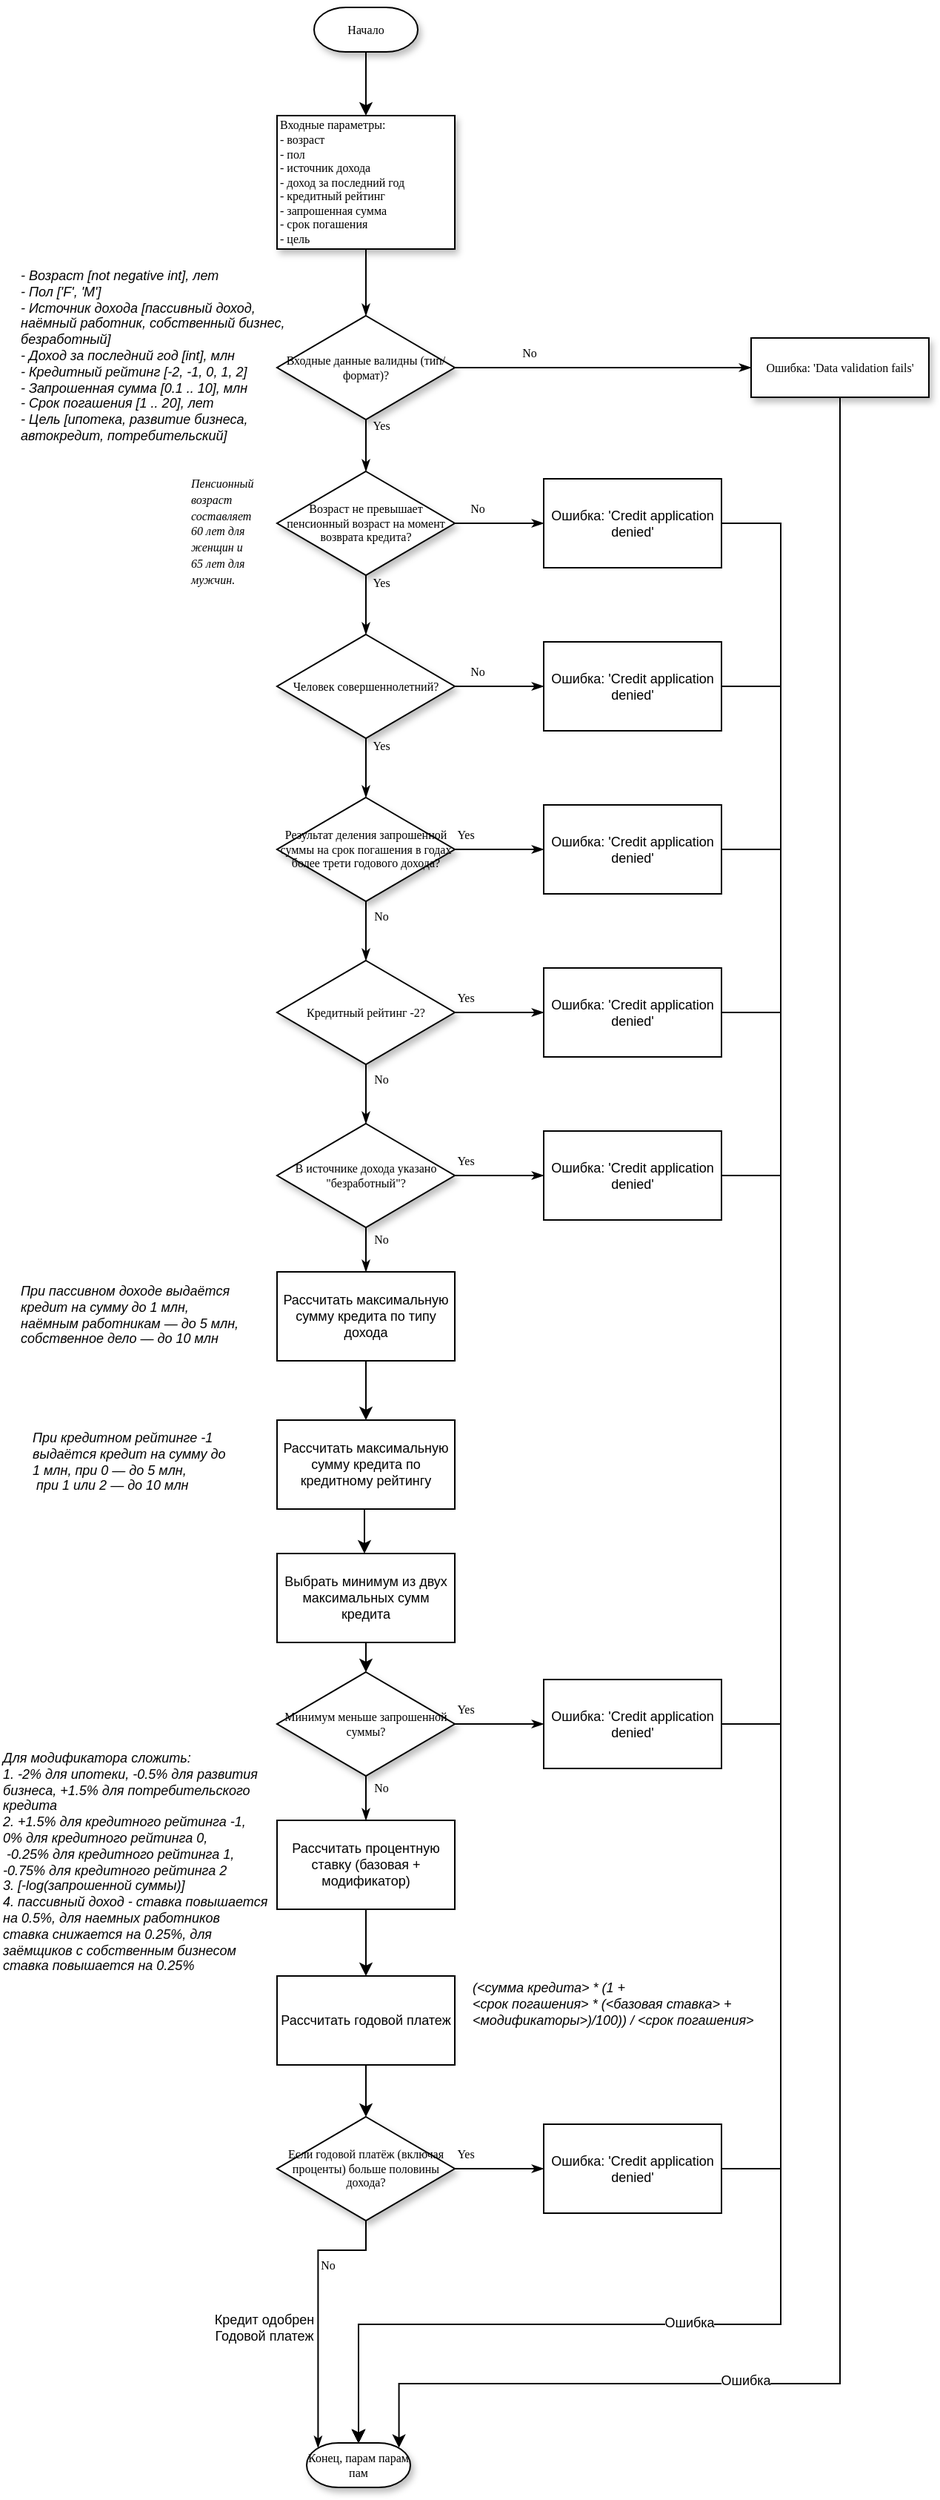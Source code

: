 <mxfile version="12.1.4" type="device" pages="1"><diagram name="Page-1" id="edf60f1a-56cd-e834-aa8a-f176f3a09ee4"><mxGraphModel dx="1554" dy="813" grid="1" gridSize="10" guides="1" tooltips="1" connect="1" arrows="1" fold="1" page="1" pageScale="1" pageWidth="1100" pageHeight="850" background="#ffffff" math="0" shadow="0"><root><mxCell id="0"/><mxCell id="1" parent="0"/><mxCell id="60e70716793133e9-32" style="edgeStyle=orthogonalEdgeStyle;rounded=0;html=1;labelBackgroundColor=none;startSize=5;endArrow=classicThin;endFill=1;endSize=5;jettySize=auto;orthogonalLoop=1;strokeColor=#000000;strokeWidth=1;fontFamily=Verdana;fontSize=8;fontColor=#000000;exitX=0.5;exitY=1;exitDx=0;exitDy=0;" parent="1" source="rxce7I6CrToURDWYk_ab-1" target="60e70716793133e9-5" edge="1"><mxGeometry relative="1" as="geometry"><mxPoint x="350" y="180" as="sourcePoint"/></mxGeometry></mxCell><mxCell id="60e70716793133e9-33" value="Yes" style="edgeStyle=orthogonalEdgeStyle;rounded=0;html=1;labelBackgroundColor=none;startSize=5;endArrow=classicThin;endFill=1;endSize=5;jettySize=auto;orthogonalLoop=1;strokeColor=#000000;strokeWidth=1;fontFamily=Verdana;fontSize=8;fontColor=#000000;exitX=0.5;exitY=1;exitDx=0;exitDy=0;entryX=0.5;entryY=0;entryDx=0;entryDy=0;" parent="1" source="60e70716793133e9-5" edge="1"><mxGeometry x="-0.778" y="10" relative="1" as="geometry"><mxPoint as="offset"/><mxPoint x="250" y="320" as="targetPoint"/></mxGeometry></mxCell><mxCell id="60e70716793133e9-37" value="No" style="edgeStyle=orthogonalEdgeStyle;rounded=0;html=1;labelBackgroundColor=none;startSize=5;endArrow=classicThin;endFill=1;endSize=5;jettySize=auto;orthogonalLoop=1;strokeColor=#000000;strokeWidth=1;fontFamily=Verdana;fontSize=8;fontColor=#000000;exitX=1;exitY=0.5;exitDx=0;exitDy=0;entryX=0;entryY=0.5;entryDx=0;entryDy=0;" parent="1" source="60e70716793133e9-5" target="rxce7I6CrToURDWYk_ab-3" edge="1"><mxGeometry x="-0.5" y="10" relative="1" as="geometry"><mxPoint as="offset"/><mxPoint x="380" y="250" as="targetPoint"/></mxGeometry></mxCell><mxCell id="60e70716793133e9-5" value="Входные данные валидны (тип/формат)?" style="rhombus;whiteSpace=wrap;html=1;rounded=0;shadow=1;labelBackgroundColor=none;strokeColor=#000000;strokeWidth=1;fillColor=#ffffff;fontFamily=Verdana;fontSize=8;fontColor=#000000;align=center;" parent="1" vertex="1"><mxGeometry x="190" y="215" width="120" height="70" as="geometry"/></mxCell><mxCell id="60e70716793133e9-30" value="Конец, парам парам пам" style="strokeWidth=1;html=1;shape=mxgraph.flowchart.terminator;whiteSpace=wrap;rounded=0;shadow=1;labelBackgroundColor=none;fillColor=#ffffff;fontFamily=Verdana;fontSize=8;fontColor=#000000;align=center;" parent="1" vertex="1"><mxGeometry x="210" y="1650" width="70" height="30" as="geometry"/></mxCell><mxCell id="rxce7I6CrToURDWYk_ab-1" value="Входные параметры:&lt;br&gt;&lt;span&gt;- возраст&lt;br&gt;&lt;/span&gt;&lt;span&gt;- пол&lt;br&gt;&lt;/span&gt;&lt;span&gt;- источник дохода&lt;br&gt;&lt;/span&gt;&lt;span&gt;- доход за последний год&lt;br&gt;&lt;/span&gt;&lt;span&gt;- кредитный рейтинг&lt;br&gt;&lt;/span&gt;&lt;span&gt;- запрошенная сумма&lt;br&gt;&lt;/span&gt;&lt;span&gt;- срок погашения&lt;br&gt;&lt;/span&gt;&lt;span&gt;- цель&lt;/span&gt;&lt;span&gt;&lt;br&gt;&lt;/span&gt;" style="whiteSpace=wrap;html=1;rounded=0;shadow=1;labelBackgroundColor=none;strokeColor=#000000;strokeWidth=1;fillColor=#ffffff;fontFamily=Verdana;fontSize=8;fontColor=#000000;align=left;" vertex="1" parent="1"><mxGeometry x="190" y="80" width="120" height="90" as="geometry"/></mxCell><mxCell id="rxce7I6CrToURDWYk_ab-4" style="edgeStyle=orthogonalEdgeStyle;rounded=0;orthogonalLoop=1;jettySize=auto;html=1;exitX=0.5;exitY=1;exitDx=0;exitDy=0;entryX=0.89;entryY=0.11;entryDx=0;entryDy=0;entryPerimeter=0;" edge="1" parent="1" source="rxce7I6CrToURDWYk_ab-3" target="60e70716793133e9-30"><mxGeometry relative="1" as="geometry"><Array as="points"><mxPoint x="570" y="1610"/><mxPoint x="273" y="1610"/></Array></mxGeometry></mxCell><mxCell id="rxce7I6CrToURDWYk_ab-87" value="Ошибка" style="text;html=1;resizable=0;points=[];align=center;verticalAlign=middle;labelBackgroundColor=#ffffff;fontSize=9;" vertex="1" connectable="0" parent="rxce7I6CrToURDWYk_ab-4"><mxGeometry x="0.592" y="-64" relative="1" as="geometry"><mxPoint as="offset"/></mxGeometry></mxCell><mxCell id="rxce7I6CrToURDWYk_ab-3" value="Ошибка:&amp;nbsp;'Data validation fails'" style="whiteSpace=wrap;html=1;rounded=0;shadow=1;labelBackgroundColor=none;strokeColor=#000000;strokeWidth=1;fillColor=#ffffff;fontFamily=Verdana;fontSize=8;fontColor=#000000;align=center;" vertex="1" parent="1"><mxGeometry x="510" y="230" width="120" height="40" as="geometry"/></mxCell><mxCell id="rxce7I6CrToURDWYk_ab-10" value="&lt;span&gt;Возраст не превышает пенсионный возраст на момент возврата кредита?&lt;br&gt;&lt;/span&gt;" style="rhombus;whiteSpace=wrap;html=1;rounded=0;shadow=1;labelBackgroundColor=none;strokeColor=#000000;strokeWidth=1;fillColor=#ffffff;fontFamily=Verdana;fontSize=8;fontColor=#000000;align=center;" vertex="1" parent="1"><mxGeometry x="190" y="320" width="120" height="70" as="geometry"/></mxCell><mxCell id="rxce7I6CrToURDWYk_ab-14" value="&lt;i&gt;- Возраст [not negative int], лет&lt;br&gt;- Пол ['F', 'M']&lt;br&gt;- Источник дохода [пассивный доход,&lt;br&gt;наёмный работник, собственный бизнес,&lt;br&gt;безработный]&lt;br&gt;- Доход за последний год [int], млн&lt;br&gt;- Кредитный рейтинг [-2, -1, 0, 1, 2]&lt;br&gt;- Запрошенная сумма [0.1 .. 10], млн&lt;br&gt;- Срок погашения [1 .. 20], лет&lt;br&gt;- Цель [ипотека, развитие бизнеса,&lt;br&gt;автокредит, потребительский]&lt;/i&gt;" style="text;html=1;resizable=0;points=[];autosize=1;align=left;verticalAlign=top;spacingTop=-4;fontSize=9;" vertex="1" parent="1"><mxGeometry x="15" y="180" width="190" height="120" as="geometry"/></mxCell><mxCell id="rxce7I6CrToURDWYk_ab-16" value="&lt;i style=&quot;font-family: &amp;#34;verdana&amp;#34; ; font-size: 8px ; text-align: center ; white-space: normal&quot;&gt;Пенсионный возраст составляет 60 лет для женщин и 65 лет для мужчин.&lt;br&gt;&lt;/i&gt;" style="text;html=1;resizable=0;points=[];autosize=1;align=left;verticalAlign=top;spacingTop=-4;fontSize=9;" vertex="1" parent="1"><mxGeometry x="130" y="320" width="330" height="10" as="geometry"/></mxCell><mxCell id="rxce7I6CrToURDWYk_ab-17" value="Yes" style="edgeStyle=orthogonalEdgeStyle;rounded=0;html=1;labelBackgroundColor=none;startSize=5;endArrow=classicThin;endFill=1;endSize=5;jettySize=auto;orthogonalLoop=1;strokeColor=#000000;strokeWidth=1;fontFamily=Verdana;fontSize=8;fontColor=#000000;exitX=0.5;exitY=1;exitDx=0;exitDy=0;entryX=0.5;entryY=0;entryDx=0;entryDy=0;" edge="1" parent="1" source="rxce7I6CrToURDWYk_ab-10" target="rxce7I6CrToURDWYk_ab-21"><mxGeometry x="-0.778" y="10" relative="1" as="geometry"><mxPoint as="offset"/><mxPoint x="258" y="400" as="sourcePoint"/><mxPoint x="250" y="435" as="targetPoint"/></mxGeometry></mxCell><mxCell id="rxce7I6CrToURDWYk_ab-18" value="No" style="edgeStyle=orthogonalEdgeStyle;rounded=0;html=1;labelBackgroundColor=none;startSize=5;endArrow=classicThin;endFill=1;endSize=5;jettySize=auto;orthogonalLoop=1;strokeColor=#000000;strokeWidth=1;fontFamily=Verdana;fontSize=8;fontColor=#000000;exitX=1;exitY=0.5;exitDx=0;exitDy=0;" edge="1" parent="1" source="rxce7I6CrToURDWYk_ab-10"><mxGeometry x="-0.5" y="10" relative="1" as="geometry"><mxPoint as="offset"/><mxPoint x="320" y="260" as="sourcePoint"/><mxPoint x="370" y="355" as="targetPoint"/></mxGeometry></mxCell><mxCell id="rxce7I6CrToURDWYk_ab-71" style="edgeStyle=orthogonalEdgeStyle;rounded=0;orthogonalLoop=1;jettySize=auto;html=1;exitX=1;exitY=0.5;exitDx=0;exitDy=0;fontSize=9;entryX=0.5;entryY=0;entryDx=0;entryDy=0;entryPerimeter=0;" edge="1" parent="1" source="rxce7I6CrToURDWYk_ab-19" target="60e70716793133e9-30"><mxGeometry relative="1" as="geometry"><mxPoint x="250" y="1650" as="targetPoint"/><Array as="points"><mxPoint x="530" y="355"/><mxPoint x="530" y="1570"/><mxPoint x="245" y="1570"/></Array></mxGeometry></mxCell><mxCell id="rxce7I6CrToURDWYk_ab-19" value="Ошибка: 'Credit application denied'" style="rounded=0;whiteSpace=wrap;html=1;fontSize=9;" vertex="1" parent="1"><mxGeometry x="370" y="325" width="120" height="60" as="geometry"/></mxCell><mxCell id="rxce7I6CrToURDWYk_ab-21" value="&lt;span&gt;Человек совершеннолетний?&lt;br&gt;&lt;/span&gt;" style="rhombus;whiteSpace=wrap;html=1;rounded=0;shadow=1;labelBackgroundColor=none;strokeColor=#000000;strokeWidth=1;fillColor=#ffffff;fontFamily=Verdana;fontSize=8;fontColor=#000000;align=center;" vertex="1" parent="1"><mxGeometry x="190" y="430" width="120" height="70" as="geometry"/></mxCell><mxCell id="rxce7I6CrToURDWYk_ab-22" value="Yes" style="edgeStyle=orthogonalEdgeStyle;rounded=0;html=1;labelBackgroundColor=none;startSize=5;endArrow=classicThin;endFill=1;endSize=5;jettySize=auto;orthogonalLoop=1;strokeColor=#000000;strokeWidth=1;fontFamily=Verdana;fontSize=8;fontColor=#000000;exitX=0.5;exitY=1;exitDx=0;exitDy=0;entryX=0.5;entryY=0;entryDx=0;entryDy=0;" edge="1" parent="1" source="rxce7I6CrToURDWYk_ab-21" target="rxce7I6CrToURDWYk_ab-25"><mxGeometry x="-0.778" y="10" relative="1" as="geometry"><mxPoint as="offset"/><mxPoint x="258" y="510" as="sourcePoint"/><mxPoint x="250" y="545" as="targetPoint"/></mxGeometry></mxCell><mxCell id="rxce7I6CrToURDWYk_ab-23" value="No" style="edgeStyle=orthogonalEdgeStyle;rounded=0;html=1;labelBackgroundColor=none;startSize=5;endArrow=classicThin;endFill=1;endSize=5;jettySize=auto;orthogonalLoop=1;strokeColor=#000000;strokeWidth=1;fontFamily=Verdana;fontSize=8;fontColor=#000000;exitX=1;exitY=0.5;exitDx=0;exitDy=0;" edge="1" parent="1" source="rxce7I6CrToURDWYk_ab-21"><mxGeometry x="-0.5" y="10" relative="1" as="geometry"><mxPoint as="offset"/><mxPoint x="320" y="370" as="sourcePoint"/><mxPoint x="370" y="465" as="targetPoint"/></mxGeometry></mxCell><mxCell id="rxce7I6CrToURDWYk_ab-72" style="edgeStyle=orthogonalEdgeStyle;rounded=0;orthogonalLoop=1;jettySize=auto;html=1;exitX=1;exitY=0.5;exitDx=0;exitDy=0;fontSize=9;entryX=0.5;entryY=0;entryDx=0;entryDy=0;entryPerimeter=0;" edge="1" parent="1" source="rxce7I6CrToURDWYk_ab-24" target="60e70716793133e9-30"><mxGeometry relative="1" as="geometry"><mxPoint x="250" y="1660" as="targetPoint"/><Array as="points"><mxPoint x="530" y="465"/><mxPoint x="530" y="1570"/><mxPoint x="245" y="1570"/></Array></mxGeometry></mxCell><mxCell id="rxce7I6CrToURDWYk_ab-24" value="Ошибка: 'Credit application denied'" style="rounded=0;whiteSpace=wrap;html=1;fontSize=9;" vertex="1" parent="1"><mxGeometry x="370" y="435" width="120" height="60" as="geometry"/></mxCell><mxCell id="rxce7I6CrToURDWYk_ab-25" value="&lt;span&gt;Результат деления запрошенной суммы на срок погашения в годах более трети годового дохода?&lt;br&gt;&lt;/span&gt;" style="rhombus;whiteSpace=wrap;html=1;rounded=0;shadow=1;labelBackgroundColor=none;strokeColor=#000000;strokeWidth=1;fillColor=#ffffff;fontFamily=Verdana;fontSize=8;fontColor=#000000;align=center;" vertex="1" parent="1"><mxGeometry x="190" y="540" width="120" height="70" as="geometry"/></mxCell><mxCell id="rxce7I6CrToURDWYk_ab-26" value="Yes" style="edgeStyle=orthogonalEdgeStyle;rounded=0;html=1;labelBackgroundColor=none;startSize=5;endArrow=classicThin;endFill=1;endSize=5;jettySize=auto;orthogonalLoop=1;strokeColor=#000000;strokeWidth=1;fontFamily=Verdana;fontSize=8;fontColor=#000000;exitX=1;exitY=0.5;exitDx=0;exitDy=0;entryX=0;entryY=0.5;entryDx=0;entryDy=0;" edge="1" parent="1" source="rxce7I6CrToURDWYk_ab-25" target="rxce7I6CrToURDWYk_ab-28"><mxGeometry x="-0.778" y="10" relative="1" as="geometry"><mxPoint as="offset"/><mxPoint x="258" y="620" as="sourcePoint"/><mxPoint x="250" y="655" as="targetPoint"/></mxGeometry></mxCell><mxCell id="rxce7I6CrToURDWYk_ab-27" value="No" style="edgeStyle=orthogonalEdgeStyle;rounded=0;html=1;labelBackgroundColor=none;startSize=5;endArrow=classicThin;endFill=1;endSize=5;jettySize=auto;orthogonalLoop=1;strokeColor=#000000;strokeWidth=1;fontFamily=Verdana;fontSize=8;fontColor=#000000;exitX=0.5;exitY=1;exitDx=0;exitDy=0;entryX=0.5;entryY=0;entryDx=0;entryDy=0;" edge="1" parent="1" source="rxce7I6CrToURDWYk_ab-25"><mxGeometry x="-0.5" y="10" relative="1" as="geometry"><mxPoint as="offset"/><mxPoint x="320" y="480" as="sourcePoint"/><mxPoint x="250" y="650" as="targetPoint"/></mxGeometry></mxCell><mxCell id="rxce7I6CrToURDWYk_ab-73" style="edgeStyle=orthogonalEdgeStyle;rounded=0;orthogonalLoop=1;jettySize=auto;html=1;exitX=1;exitY=0.5;exitDx=0;exitDy=0;entryX=0.5;entryY=0;entryDx=0;entryDy=0;entryPerimeter=0;fontSize=9;" edge="1" parent="1" source="rxce7I6CrToURDWYk_ab-28" target="60e70716793133e9-30"><mxGeometry relative="1" as="geometry"><Array as="points"><mxPoint x="530" y="575"/><mxPoint x="530" y="1570"/><mxPoint x="245" y="1570"/></Array></mxGeometry></mxCell><mxCell id="rxce7I6CrToURDWYk_ab-28" value="Ошибка: 'Credit application denied'" style="rounded=0;whiteSpace=wrap;html=1;fontSize=9;" vertex="1" parent="1"><mxGeometry x="370" y="545" width="120" height="60" as="geometry"/></mxCell><mxCell id="rxce7I6CrToURDWYk_ab-37" value="&lt;span&gt;Кредитный рейтинг -2?&lt;br&gt;&lt;/span&gt;" style="rhombus;whiteSpace=wrap;html=1;rounded=0;shadow=1;labelBackgroundColor=none;strokeColor=#000000;strokeWidth=1;fillColor=#ffffff;fontFamily=Verdana;fontSize=8;fontColor=#000000;align=center;" vertex="1" parent="1"><mxGeometry x="190" y="650" width="120" height="70" as="geometry"/></mxCell><mxCell id="rxce7I6CrToURDWYk_ab-38" value="Yes" style="edgeStyle=orthogonalEdgeStyle;rounded=0;html=1;labelBackgroundColor=none;startSize=5;endArrow=classicThin;endFill=1;endSize=5;jettySize=auto;orthogonalLoop=1;strokeColor=#000000;strokeWidth=1;fontFamily=Verdana;fontSize=8;fontColor=#000000;exitX=1;exitY=0.5;exitDx=0;exitDy=0;entryX=0;entryY=0.5;entryDx=0;entryDy=0;" edge="1" parent="1" source="rxce7I6CrToURDWYk_ab-37" target="rxce7I6CrToURDWYk_ab-40"><mxGeometry x="-0.778" y="10" relative="1" as="geometry"><mxPoint as="offset"/><mxPoint x="258" y="730" as="sourcePoint"/><mxPoint x="250" y="765" as="targetPoint"/></mxGeometry></mxCell><mxCell id="rxce7I6CrToURDWYk_ab-39" value="No" style="edgeStyle=orthogonalEdgeStyle;rounded=0;html=1;labelBackgroundColor=none;startSize=5;endArrow=classicThin;endFill=1;endSize=5;jettySize=auto;orthogonalLoop=1;strokeColor=#000000;strokeWidth=1;fontFamily=Verdana;fontSize=8;fontColor=#000000;exitX=0.5;exitY=1;exitDx=0;exitDy=0;entryX=0.5;entryY=0;entryDx=0;entryDy=0;" edge="1" parent="1" source="rxce7I6CrToURDWYk_ab-37"><mxGeometry x="-0.5" y="10" relative="1" as="geometry"><mxPoint as="offset"/><mxPoint x="320" y="590" as="sourcePoint"/><mxPoint x="250" y="760" as="targetPoint"/></mxGeometry></mxCell><mxCell id="rxce7I6CrToURDWYk_ab-74" style="edgeStyle=orthogonalEdgeStyle;rounded=0;orthogonalLoop=1;jettySize=auto;html=1;exitX=1;exitY=0.5;exitDx=0;exitDy=0;fontSize=9;entryX=0.5;entryY=0;entryDx=0;entryDy=0;entryPerimeter=0;" edge="1" parent="1" source="rxce7I6CrToURDWYk_ab-40" target="60e70716793133e9-30"><mxGeometry relative="1" as="geometry"><mxPoint x="250" y="1660" as="targetPoint"/><Array as="points"><mxPoint x="530" y="685"/><mxPoint x="530" y="1570"/><mxPoint x="245" y="1570"/></Array></mxGeometry></mxCell><mxCell id="rxce7I6CrToURDWYk_ab-40" value="Ошибка: 'Credit application denied'" style="rounded=0;whiteSpace=wrap;html=1;fontSize=9;" vertex="1" parent="1"><mxGeometry x="370" y="655" width="120" height="60" as="geometry"/></mxCell><mxCell id="rxce7I6CrToURDWYk_ab-41" value="&lt;span&gt;В источнике дохода указано &quot;безработный&quot;?&lt;br&gt;&lt;/span&gt;" style="rhombus;whiteSpace=wrap;html=1;rounded=0;shadow=1;labelBackgroundColor=none;strokeColor=#000000;strokeWidth=1;fillColor=#ffffff;fontFamily=Verdana;fontSize=8;fontColor=#000000;align=center;" vertex="1" parent="1"><mxGeometry x="190" y="760" width="120" height="70" as="geometry"/></mxCell><mxCell id="rxce7I6CrToURDWYk_ab-42" value="Yes" style="edgeStyle=orthogonalEdgeStyle;rounded=0;html=1;labelBackgroundColor=none;startSize=5;endArrow=classicThin;endFill=1;endSize=5;jettySize=auto;orthogonalLoop=1;strokeColor=#000000;strokeWidth=1;fontFamily=Verdana;fontSize=8;fontColor=#000000;exitX=1;exitY=0.5;exitDx=0;exitDy=0;entryX=0;entryY=0.5;entryDx=0;entryDy=0;" edge="1" parent="1" source="rxce7I6CrToURDWYk_ab-41" target="rxce7I6CrToURDWYk_ab-44"><mxGeometry x="-0.778" y="10" relative="1" as="geometry"><mxPoint as="offset"/><mxPoint x="258" y="840" as="sourcePoint"/><mxPoint x="250" y="875" as="targetPoint"/></mxGeometry></mxCell><mxCell id="rxce7I6CrToURDWYk_ab-43" value="No" style="edgeStyle=orthogonalEdgeStyle;rounded=0;html=1;labelBackgroundColor=none;startSize=5;endArrow=classicThin;endFill=1;endSize=5;jettySize=auto;orthogonalLoop=1;strokeColor=#000000;strokeWidth=1;fontFamily=Verdana;fontSize=8;fontColor=#000000;exitX=0.5;exitY=1;exitDx=0;exitDy=0;entryX=0.5;entryY=0;entryDx=0;entryDy=0;" edge="1" parent="1" source="rxce7I6CrToURDWYk_ab-41" target="rxce7I6CrToURDWYk_ab-49"><mxGeometry x="-0.5" y="10" relative="1" as="geometry"><mxPoint as="offset"/><mxPoint x="320" y="700" as="sourcePoint"/><mxPoint x="250" y="870" as="targetPoint"/></mxGeometry></mxCell><mxCell id="rxce7I6CrToURDWYk_ab-75" style="edgeStyle=orthogonalEdgeStyle;rounded=0;orthogonalLoop=1;jettySize=auto;html=1;exitX=1;exitY=0.5;exitDx=0;exitDy=0;fontSize=9;" edge="1" parent="1" source="rxce7I6CrToURDWYk_ab-44"><mxGeometry relative="1" as="geometry"><mxPoint x="245" y="1650" as="targetPoint"/><Array as="points"><mxPoint x="530" y="795"/><mxPoint x="530" y="1570"/><mxPoint x="245" y="1570"/></Array></mxGeometry></mxCell><mxCell id="rxce7I6CrToURDWYk_ab-44" value="Ошибка: 'Credit application denied'" style="rounded=0;whiteSpace=wrap;html=1;fontSize=9;" vertex="1" parent="1"><mxGeometry x="370" y="765" width="120" height="60" as="geometry"/></mxCell><mxCell id="rxce7I6CrToURDWYk_ab-45" value="&lt;span&gt;Если годовой платёж (включая проценты) больше половины дохода?&lt;br&gt;&lt;/span&gt;" style="rhombus;whiteSpace=wrap;html=1;rounded=0;shadow=1;labelBackgroundColor=none;strokeColor=#000000;strokeWidth=1;fillColor=#ffffff;fontFamily=Verdana;fontSize=8;fontColor=#000000;align=center;" vertex="1" parent="1"><mxGeometry x="190" y="1430" width="120" height="70" as="geometry"/></mxCell><mxCell id="rxce7I6CrToURDWYk_ab-46" value="Yes" style="edgeStyle=orthogonalEdgeStyle;rounded=0;html=1;labelBackgroundColor=none;startSize=5;endArrow=classicThin;endFill=1;endSize=5;jettySize=auto;orthogonalLoop=1;strokeColor=#000000;strokeWidth=1;fontFamily=Verdana;fontSize=8;fontColor=#000000;exitX=1;exitY=0.5;exitDx=0;exitDy=0;entryX=0;entryY=0.5;entryDx=0;entryDy=0;" edge="1" parent="1" source="rxce7I6CrToURDWYk_ab-45" target="rxce7I6CrToURDWYk_ab-48"><mxGeometry x="-0.778" y="10" relative="1" as="geometry"><mxPoint as="offset"/><mxPoint x="258" y="1510" as="sourcePoint"/><mxPoint x="250" y="1545" as="targetPoint"/></mxGeometry></mxCell><mxCell id="rxce7I6CrToURDWYk_ab-47" value="No" style="edgeStyle=orthogonalEdgeStyle;rounded=0;html=1;labelBackgroundColor=none;startSize=5;endArrow=classicThin;endFill=1;endSize=5;jettySize=auto;orthogonalLoop=1;strokeColor=#000000;strokeWidth=1;fontFamily=Verdana;fontSize=8;fontColor=#000000;exitX=0.5;exitY=1;exitDx=0;exitDy=0;entryX=0.11;entryY=0.11;entryDx=0;entryDy=0;entryPerimeter=0;" edge="1" parent="1" source="rxce7I6CrToURDWYk_ab-45" target="60e70716793133e9-30"><mxGeometry x="-0.5" y="10" relative="1" as="geometry"><mxPoint as="offset"/><mxPoint x="320" y="1370" as="sourcePoint"/><mxPoint x="250" y="1540" as="targetPoint"/><Array as="points"><mxPoint x="250" y="1520"/><mxPoint x="218" y="1520"/></Array></mxGeometry></mxCell><mxCell id="rxce7I6CrToURDWYk_ab-79" value="Кредит одобрен&lt;br&gt;Годовой платеж" style="text;html=1;resizable=0;points=[];align=center;verticalAlign=middle;labelBackgroundColor=#ffffff;fontSize=9;" vertex="1" connectable="0" parent="rxce7I6CrToURDWYk_ab-47"><mxGeometry x="0.551" relative="1" as="geometry"><mxPoint x="-37" y="-40" as="offset"/></mxGeometry></mxCell><mxCell id="rxce7I6CrToURDWYk_ab-77" style="edgeStyle=orthogonalEdgeStyle;rounded=0;orthogonalLoop=1;jettySize=auto;html=1;exitX=1;exitY=0.5;exitDx=0;exitDy=0;fontSize=9;entryX=0.5;entryY=0;entryDx=0;entryDy=0;entryPerimeter=0;" edge="1" parent="1" source="rxce7I6CrToURDWYk_ab-48" target="60e70716793133e9-30"><mxGeometry relative="1" as="geometry"><mxPoint x="250" y="1660" as="targetPoint"/><Array as="points"><mxPoint x="530" y="1465"/><mxPoint x="530" y="1570"/><mxPoint x="245" y="1570"/></Array></mxGeometry></mxCell><mxCell id="rxce7I6CrToURDWYk_ab-48" value="Ошибка: 'Credit application denied'" style="rounded=0;whiteSpace=wrap;html=1;fontSize=9;" vertex="1" parent="1"><mxGeometry x="370" y="1435" width="120" height="60" as="geometry"/></mxCell><mxCell id="rxce7I6CrToURDWYk_ab-53" style="edgeStyle=orthogonalEdgeStyle;rounded=0;orthogonalLoop=1;jettySize=auto;html=1;exitX=0.5;exitY=1;exitDx=0;exitDy=0;fontSize=9;" edge="1" parent="1" source="rxce7I6CrToURDWYk_ab-49"><mxGeometry relative="1" as="geometry"><mxPoint x="250" y="960" as="targetPoint"/></mxGeometry></mxCell><mxCell id="rxce7I6CrToURDWYk_ab-49" value="&lt;span&gt;Рассчитать максимальную сумму кредита по типу дохода&lt;br&gt;&lt;/span&gt;" style="rounded=0;whiteSpace=wrap;html=1;fontSize=9;" vertex="1" parent="1"><mxGeometry x="190" y="860" width="120" height="60" as="geometry"/></mxCell><mxCell id="rxce7I6CrToURDWYk_ab-51" value="Рассчитать максимальную сумму кредита по кредитному рейтингу" style="rounded=0;whiteSpace=wrap;html=1;fontSize=9;" vertex="1" parent="1"><mxGeometry x="190" y="960" width="120" height="60" as="geometry"/></mxCell><mxCell id="rxce7I6CrToURDWYk_ab-52" value="&lt;i&gt;При пассивном доходе выдаётся &lt;br&gt;кредит на сумму до 1 млн,&lt;br&gt;наёмным работникам — до 5 млн,&lt;br&gt;собственное дело — до 10 млн&lt;/i&gt;" style="text;html=1;resizable=0;points=[];autosize=1;align=left;verticalAlign=top;spacingTop=-4;fontSize=9;" vertex="1" parent="1"><mxGeometry x="15" y="865" width="160" height="50" as="geometry"/></mxCell><mxCell id="rxce7I6CrToURDWYk_ab-54" value="&lt;span&gt;&lt;i&gt;При кредитном рейтинге -1 &lt;br&gt;выдаётся кредит на сумму до &lt;br&gt;1 млн, при 0 — до 5 млн,&lt;br&gt;&amp;nbsp;при 1 или 2 — до 10 млн&lt;/i&gt;&lt;/span&gt;&lt;br&gt;&lt;ol start=&quot;4&quot;&gt;&lt;br/&gt;&lt;/ol&gt;" style="text;html=1;resizable=0;points=[];autosize=1;align=left;verticalAlign=top;spacingTop=-4;fontSize=9;" vertex="1" parent="1"><mxGeometry x="23" y="964" width="150" height="70" as="geometry"/></mxCell><mxCell id="rxce7I6CrToURDWYk_ab-55" value="Минимум меньше&amp;nbsp;запрошенной суммы?" style="rhombus;whiteSpace=wrap;html=1;rounded=0;shadow=1;labelBackgroundColor=none;strokeColor=#000000;strokeWidth=1;fillColor=#ffffff;fontFamily=Verdana;fontSize=8;fontColor=#000000;align=center;" vertex="1" parent="1"><mxGeometry x="190" y="1130" width="120" height="70" as="geometry"/></mxCell><mxCell id="rxce7I6CrToURDWYk_ab-56" value="Yes" style="edgeStyle=orthogonalEdgeStyle;rounded=0;html=1;labelBackgroundColor=none;startSize=5;endArrow=classicThin;endFill=1;endSize=5;jettySize=auto;orthogonalLoop=1;strokeColor=#000000;strokeWidth=1;fontFamily=Verdana;fontSize=8;fontColor=#000000;exitX=1;exitY=0.5;exitDx=0;exitDy=0;entryX=0;entryY=0.5;entryDx=0;entryDy=0;" edge="1" parent="1" source="rxce7I6CrToURDWYk_ab-55" target="rxce7I6CrToURDWYk_ab-58"><mxGeometry x="-0.778" y="10" relative="1" as="geometry"><mxPoint as="offset"/><mxPoint x="258" y="1210" as="sourcePoint"/><mxPoint x="250" y="1245" as="targetPoint"/></mxGeometry></mxCell><mxCell id="rxce7I6CrToURDWYk_ab-57" value="No" style="edgeStyle=orthogonalEdgeStyle;rounded=0;html=1;labelBackgroundColor=none;startSize=5;endArrow=classicThin;endFill=1;endSize=5;jettySize=auto;orthogonalLoop=1;strokeColor=#000000;strokeWidth=1;fontFamily=Verdana;fontSize=8;fontColor=#000000;exitX=0.5;exitY=1;exitDx=0;exitDy=0;entryX=0.5;entryY=0;entryDx=0;entryDy=0;" edge="1" parent="1" source="rxce7I6CrToURDWYk_ab-55"><mxGeometry x="-0.5" y="10" relative="1" as="geometry"><mxPoint as="offset"/><mxPoint x="320" y="1070" as="sourcePoint"/><mxPoint x="250" y="1230" as="targetPoint"/></mxGeometry></mxCell><mxCell id="rxce7I6CrToURDWYk_ab-76" style="edgeStyle=orthogonalEdgeStyle;rounded=0;orthogonalLoop=1;jettySize=auto;html=1;exitX=1;exitY=0.5;exitDx=0;exitDy=0;fontSize=9;entryX=0.5;entryY=0;entryDx=0;entryDy=0;entryPerimeter=0;" edge="1" parent="1" source="rxce7I6CrToURDWYk_ab-58" target="60e70716793133e9-30"><mxGeometry relative="1" as="geometry"><mxPoint x="250" y="1650" as="targetPoint"/><Array as="points"><mxPoint x="530" y="1165"/><mxPoint x="530" y="1570"/><mxPoint x="245" y="1570"/></Array></mxGeometry></mxCell><mxCell id="rxce7I6CrToURDWYk_ab-86" value="Ошибка" style="text;html=1;resizable=0;points=[];align=center;verticalAlign=middle;labelBackgroundColor=#ffffff;fontSize=9;" vertex="1" connectable="0" parent="rxce7I6CrToURDWYk_ab-76"><mxGeometry x="0.254" y="-1" relative="1" as="geometry"><mxPoint x="1" as="offset"/></mxGeometry></mxCell><mxCell id="rxce7I6CrToURDWYk_ab-58" value="Ошибка: 'Credit application denied'" style="rounded=0;whiteSpace=wrap;html=1;fontSize=9;" vertex="1" parent="1"><mxGeometry x="370" y="1135" width="120" height="60" as="geometry"/></mxCell><mxCell id="rxce7I6CrToURDWYk_ab-59" style="edgeStyle=orthogonalEdgeStyle;rounded=0;orthogonalLoop=1;jettySize=auto;html=1;fontSize=9;" edge="1" parent="1"><mxGeometry relative="1" as="geometry"><mxPoint x="249" y="1050" as="targetPoint"/><mxPoint x="249" y="1020" as="sourcePoint"/></mxGeometry></mxCell><mxCell id="rxce7I6CrToURDWYk_ab-62" style="edgeStyle=orthogonalEdgeStyle;rounded=0;orthogonalLoop=1;jettySize=auto;html=1;exitX=0.5;exitY=1;exitDx=0;exitDy=0;entryX=0.5;entryY=0;entryDx=0;entryDy=0;fontSize=9;" edge="1" parent="1" source="rxce7I6CrToURDWYk_ab-60" target="rxce7I6CrToURDWYk_ab-55"><mxGeometry relative="1" as="geometry"/></mxCell><mxCell id="rxce7I6CrToURDWYk_ab-60" value="Выбрать минимум из двух максимальных сумм кредита" style="rounded=0;whiteSpace=wrap;html=1;fontSize=9;" vertex="1" parent="1"><mxGeometry x="190" y="1050" width="120" height="60" as="geometry"/></mxCell><mxCell id="rxce7I6CrToURDWYk_ab-66" style="edgeStyle=orthogonalEdgeStyle;rounded=0;orthogonalLoop=1;jettySize=auto;html=1;exitX=0.5;exitY=1;exitDx=0;exitDy=0;entryX=0.5;entryY=0;entryDx=0;entryDy=0;fontSize=9;" edge="1" parent="1" source="rxce7I6CrToURDWYk_ab-63" target="rxce7I6CrToURDWYk_ab-65"><mxGeometry relative="1" as="geometry"/></mxCell><mxCell id="rxce7I6CrToURDWYk_ab-63" value="Рассчитать процентную ставку (базовая + модификатор)" style="rounded=0;whiteSpace=wrap;html=1;fontSize=9;" vertex="1" parent="1"><mxGeometry x="190" y="1230" width="120" height="60" as="geometry"/></mxCell><mxCell id="rxce7I6CrToURDWYk_ab-64" value="&lt;i&gt;&lt;span&gt;Для модификатора сложить:&lt;/span&gt;&lt;br&gt;&lt;span&gt;1. -2% для ипотеки, -0.5% для развития &lt;br&gt;бизнеса, +1.5% для потребительского &lt;br&gt;кредита&lt;/span&gt;&lt;br&gt;&lt;span&gt;2. +1.5% для кредитного рейтинга -1, &lt;br&gt;0% для кредитного рейтинга 0,&lt;br&gt;&amp;nbsp;-0.25% для кредитного рейтинга 1, &lt;br&gt;-0.75% для кредитного рейтинга 2&lt;/span&gt;&lt;br&gt;&lt;span&gt;3. [-log(&lt;/span&gt;запрошенной суммы&lt;span&gt;)]&lt;br&gt;&lt;/span&gt;&lt;span&gt;4. пассивный доход - ставка повышается &lt;br&gt;на 0.5%, для наемных работников &lt;br&gt;ставка снижается на 0.25%, для &lt;br&gt;заёмщиков с собственным бизнесом &lt;br&gt;ставка повышается на 0.25%&lt;/span&gt;&lt;/i&gt;&lt;br&gt;&lt;ol&gt;&lt;br/&gt;&lt;/ol&gt;" style="text;html=1;resizable=0;points=[];autosize=1;align=left;verticalAlign=top;spacingTop=-4;fontSize=9;" vertex="1" parent="1"><mxGeometry x="3" y="1180" width="190" height="180" as="geometry"/></mxCell><mxCell id="rxce7I6CrToURDWYk_ab-70" style="edgeStyle=orthogonalEdgeStyle;rounded=0;orthogonalLoop=1;jettySize=auto;html=1;exitX=0.5;exitY=1;exitDx=0;exitDy=0;entryX=0.5;entryY=0;entryDx=0;entryDy=0;fontSize=9;" edge="1" parent="1" source="rxce7I6CrToURDWYk_ab-65" target="rxce7I6CrToURDWYk_ab-45"><mxGeometry relative="1" as="geometry"/></mxCell><mxCell id="rxce7I6CrToURDWYk_ab-65" value="Рассчитать годовой платеж" style="rounded=0;whiteSpace=wrap;html=1;fontSize=9;" vertex="1" parent="1"><mxGeometry x="190" y="1335" width="120" height="60" as="geometry"/></mxCell><mxCell id="rxce7I6CrToURDWYk_ab-68" value="&lt;span&gt;&lt;i&gt;(&amp;lt;сумма кредита&amp;gt; * (1 +&lt;br&gt;&amp;lt;срок погашения&amp;gt; * (&amp;lt;базовая ставка&amp;gt; +&lt;br&gt;&amp;lt;модификаторы&amp;gt;)/100)) / &amp;lt;срок погашения&amp;gt;&lt;/i&gt;&lt;/span&gt;&lt;br&gt;&lt;ol start=&quot;2&quot;&gt;&lt;br&gt;&lt;/ol&gt;" style="text;html=1;resizable=0;points=[];autosize=1;align=left;verticalAlign=top;spacingTop=-4;fontSize=9;" vertex="1" parent="1"><mxGeometry x="320" y="1335" width="210" height="60" as="geometry"/></mxCell><mxCell id="rxce7I6CrToURDWYk_ab-83" value="&lt;span style=&quot;font-family: &amp;#34;helvetica&amp;#34; , &amp;#34;arial&amp;#34; , sans-serif ; font-size: 0px&quot;&gt;%3CmxGraphModel%3E%3Croot%3E%3CmxCell%20id%3D%220%22%2F%3E%3CmxCell%20id%3D%221%22%20parent%3D%220%22%2F%3E%3CmxCell%20id%3D%222%22%20value%3D%22%D0%9A%D0%BE%D0%BD%D0%B5%D1%86%2C%20%D0%BF%D0%B0%D1%80%D0%B0%D0%BC%20%D0%BF%D0%B0%D1%80%D0%B0%D0%BC%20%D0%BF%D0%B0%D0%BC%22%20style%3D%22strokeWidth%3D1%3Bhtml%3D1%3Bshape%3Dmxgraph.flowchart.terminator%3BwhiteSpace%3Dwrap%3Brounded%3D0%3Bshadow%3D1%3BlabelBackgroundColor%3Dnone%3BfillColor%3D%23ffffff%3BfontFamily%3DVerdana%3BfontSize%3D8%3BfontColor%3D%23000000%3Balign%3Dcenter%3B%22%20vertex%3D%221%22%20parent%3D%221%22%3E%3CmxGeometry%20x%3D%22210%22%20y%3D%221650%22%20width%3D%2270%22%20height%3D%2230%22%20as%3D%22geometry%22%2F%3E%3C%2FmxCell%3E%3C%2Froot%3E%3C%2FmxGraphModel%3E&lt;/span&gt;" style="text;html=1;resizable=0;points=[];autosize=1;align=left;verticalAlign=top;spacingTop=-4;fontSize=9;" vertex="1" parent="1"><mxGeometry x="248" y="37" width="20" height="20" as="geometry"/></mxCell><mxCell id="rxce7I6CrToURDWYk_ab-85" style="edgeStyle=orthogonalEdgeStyle;rounded=0;orthogonalLoop=1;jettySize=auto;html=1;exitX=0.5;exitY=1;exitDx=0;exitDy=0;exitPerimeter=0;entryX=0.5;entryY=0;entryDx=0;entryDy=0;fontSize=9;" edge="1" parent="1" source="rxce7I6CrToURDWYk_ab-84" target="rxce7I6CrToURDWYk_ab-1"><mxGeometry relative="1" as="geometry"/></mxCell><mxCell id="rxce7I6CrToURDWYk_ab-84" value="Начало" style="strokeWidth=1;html=1;shape=mxgraph.flowchart.terminator;whiteSpace=wrap;rounded=0;shadow=1;labelBackgroundColor=none;fillColor=#ffffff;fontFamily=Verdana;fontSize=8;fontColor=#000000;align=center;" vertex="1" parent="1"><mxGeometry x="215" y="7" width="70" height="30" as="geometry"/></mxCell></root></mxGraphModel></diagram></mxfile>